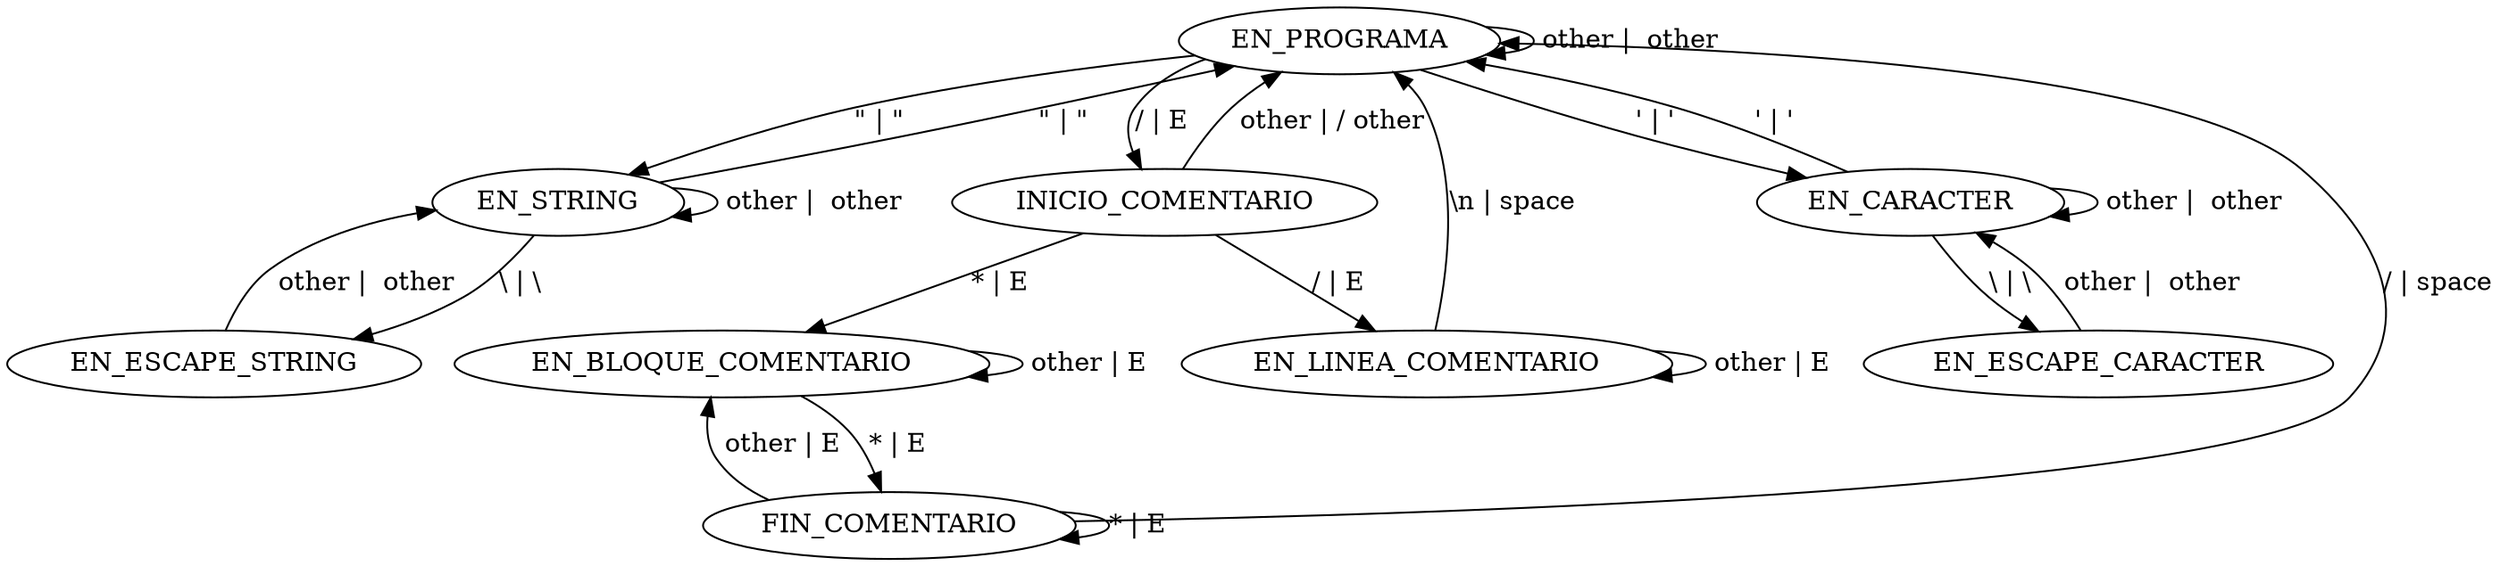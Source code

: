 digraph G {
    EN_PROGRAMA -> INICIO_COMENTARIO  [label="/ | E"];
    EN_PROGRAMA -> EN_STRING  [label="\" | \""];
    EN_PROGRAMA -> EN_CARACTER  [label="' | '"];
    EN_PROGRAMA -> EN_PROGRAMA  [label=" other |  other"];
    INICIO_COMENTARIO -> EN_LINEA_COMENTARIO  [label="/ | E"];
    INICIO_COMENTARIO -> EN_BLOQUE_COMENTARIO  [label="* | E"];
    INICIO_COMENTARIO -> EN_PROGRAMA  [label=" other | / other"];
    EN_BLOQUE_COMENTARIO -> FIN_COMENTARIO  [label="* | E"];
    EN_BLOQUE_COMENTARIO -> EN_BLOQUE_COMENTARIO  [label=" other | E"];
    EN_LINEA_COMENTARIO -> EN_PROGRAMA  [label="\\n | space"];
    EN_LINEA_COMENTARIO -> EN_LINEA_COMENTARIO  [label=" other | E"];
    FIN_COMENTARIO -> EN_PROGRAMA  [label="/ | space"];
    FIN_COMENTARIO -> FIN_COMENTARIO  [label="* | E"];
    FIN_COMENTARIO -> EN_BLOQUE_COMENTARIO  [label=" other | E"];
    EN_STRING -> EN_ESCAPE_STRING  [label="\\ | \\"];
    EN_STRING -> EN_PROGRAMA  [label="\" | \""];
    EN_STRING -> EN_STRING  [label=" other |  other"];
    EN_CARACTER -> EN_ESCAPE_CARACTER  [label="\\ | \\"];
    EN_CARACTER -> EN_CARACTER  [label=" other |  other"];
    EN_CARACTER -> EN_PROGRAMA  [label="' | '"];
    EN_ESCAPE_STRING -> EN_STRING  [label=" other |  other"];
    EN_ESCAPE_CARACTER -> EN_CARACTER  [label=" other |  other"];
}